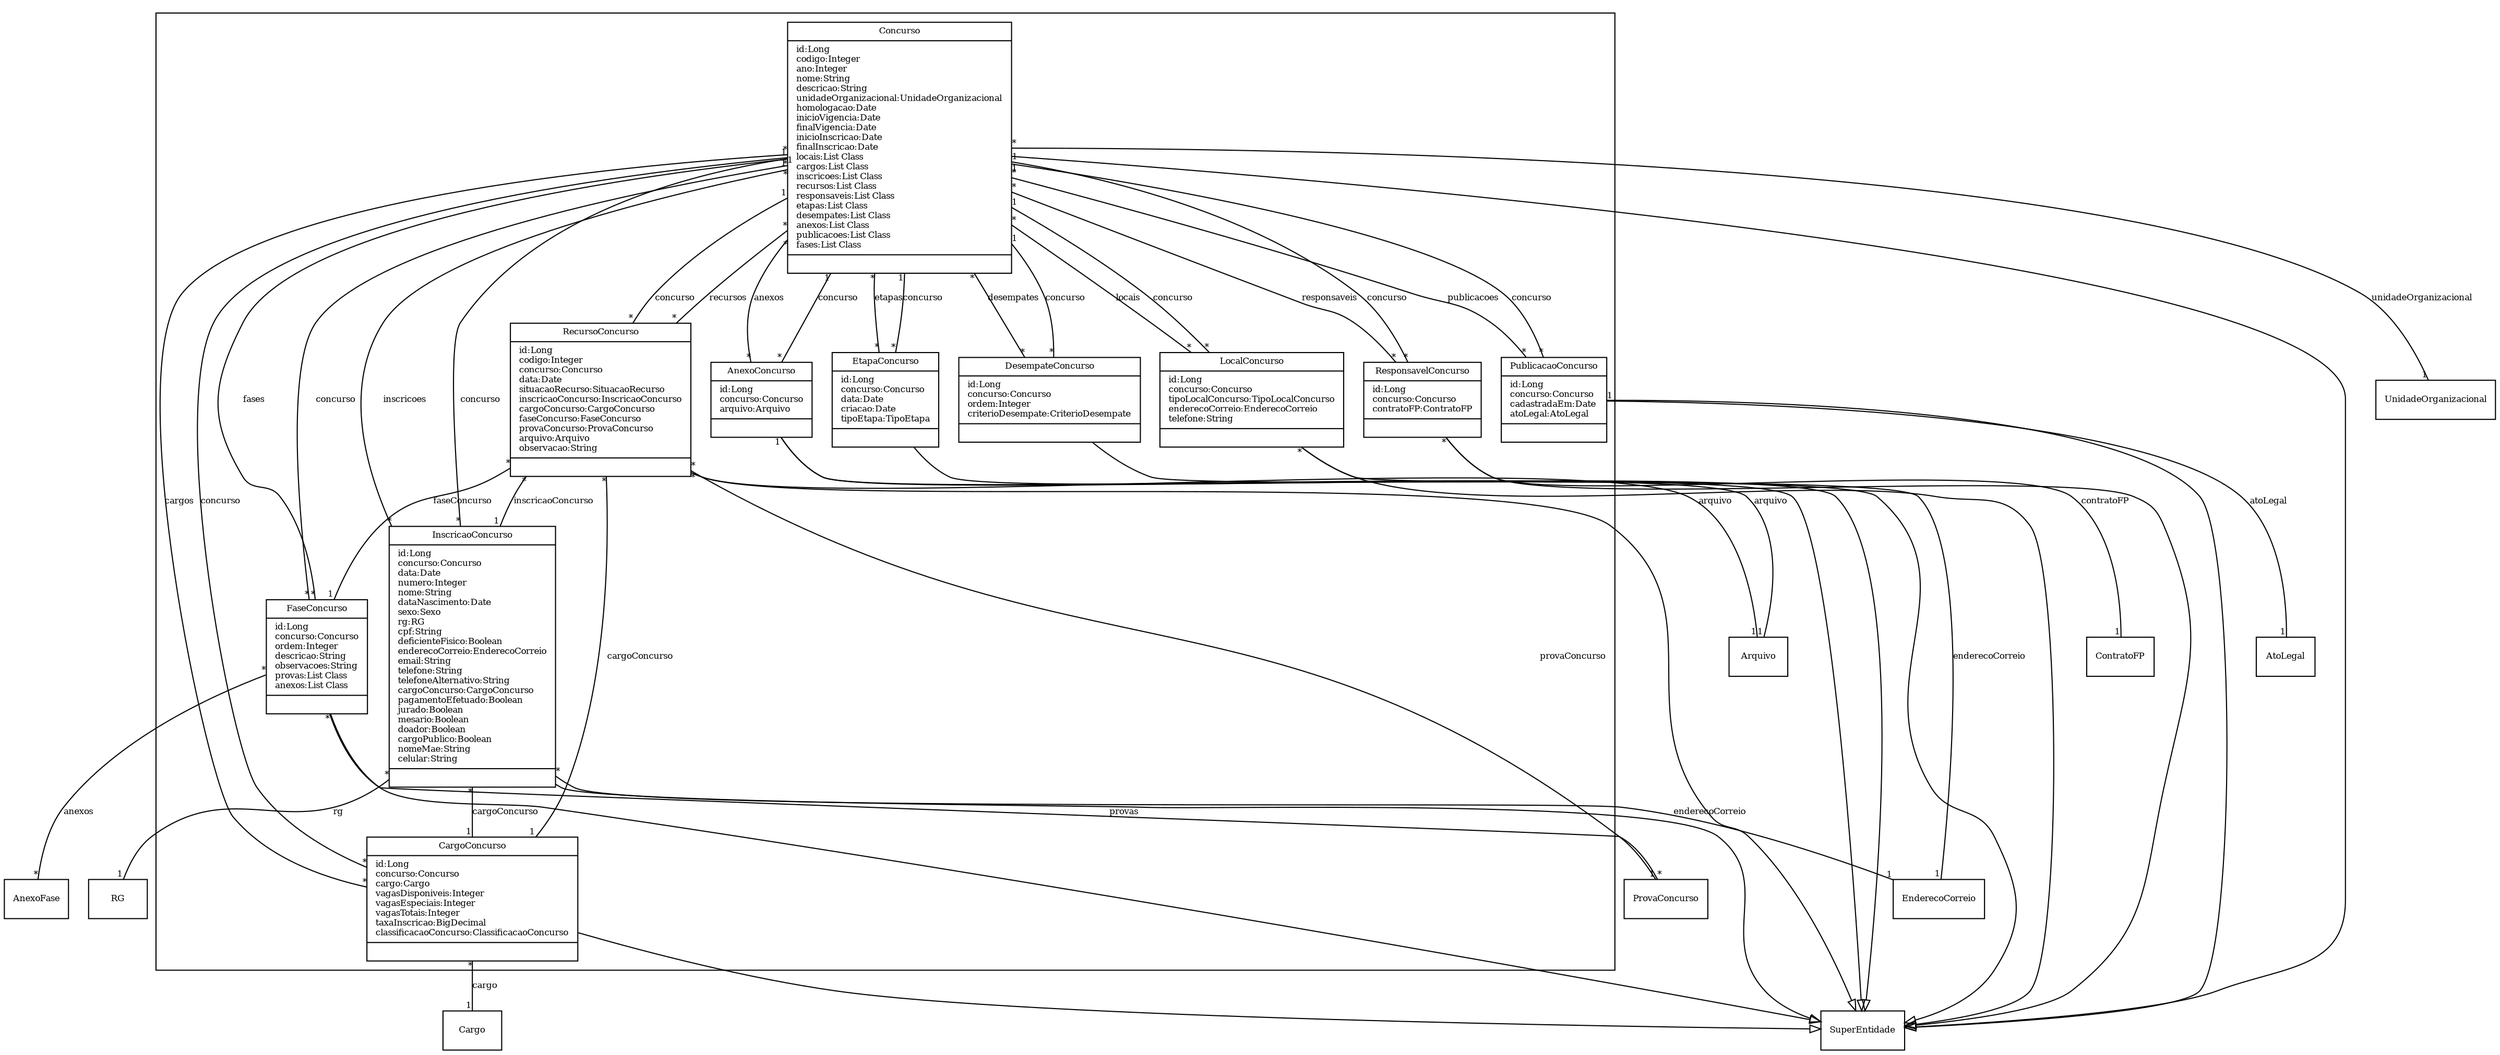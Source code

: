 digraph G{
fontname = "Times-Roman"
fontsize = 8

node [
        fontname = "Times-Roman"
        fontsize = 8
        shape = "record"
]

edge [
        fontname = "Times-Roman"
        fontsize = 8
]

subgraph clusterCONCURSOS
{
Concurso [label = "{Concurso|id:Long\lcodigo:Integer\lano:Integer\lnome:String\ldescricao:String\lunidadeOrganizacional:UnidadeOrganizacional\lhomologacao:Date\linicioVigencia:Date\lfinalVigencia:Date\linicioInscricao:Date\lfinalInscricao:Date\llocais:List Class\lcargos:List Class\linscricoes:List Class\lrecursos:List Class\lresponsaveis:List Class\letapas:List Class\ldesempates:List Class\lanexos:List Class\lpublicacoes:List Class\lfases:List Class\l|\l}"]
LocalConcurso [label = "{LocalConcurso|id:Long\lconcurso:Concurso\ltipoLocalConcurso:TipoLocalConcurso\lenderecoCorreio:EnderecoCorreio\ltelefone:String\l|\l}"]
CargoConcurso [label = "{CargoConcurso|id:Long\lconcurso:Concurso\lcargo:Cargo\lvagasDisponiveis:Integer\lvagasEspeciais:Integer\lvagasTotais:Integer\ltaxaInscricao:BigDecimal\lclassificacaoConcurso:ClassificacaoConcurso\l|\l}"]
InscricaoConcurso [label = "{InscricaoConcurso|id:Long\lconcurso:Concurso\ldata:Date\lnumero:Integer\lnome:String\ldataNascimento:Date\lsexo:Sexo\lrg:RG\lcpf:String\ldeficienteFisico:Boolean\lenderecoCorreio:EnderecoCorreio\lemail:String\ltelefone:String\ltelefoneAlternativo:String\lcargoConcurso:CargoConcurso\lpagamentoEfetuado:Boolean\ljurado:Boolean\lmesario:Boolean\ldoador:Boolean\lcargoPublico:Boolean\lnomeMae:String\lcelular:String\l|\l}"]
RecursoConcurso [label = "{RecursoConcurso|id:Long\lcodigo:Integer\lconcurso:Concurso\ldata:Date\lsituacaoRecurso:SituacaoRecurso\linscricaoConcurso:InscricaoConcurso\lcargoConcurso:CargoConcurso\lfaseConcurso:FaseConcurso\lprovaConcurso:ProvaConcurso\larquivo:Arquivo\lobservacao:String\l|\l}"]
ResponsavelConcurso [label = "{ResponsavelConcurso|id:Long\lconcurso:Concurso\lcontratoFP:ContratoFP\l|\l}"]
EtapaConcurso [label = "{EtapaConcurso|id:Long\lconcurso:Concurso\ldata:Date\lcriacao:Date\ltipoEtapa:TipoEtapa\l|\l}"]
DesempateConcurso [label = "{DesempateConcurso|id:Long\lconcurso:Concurso\lordem:Integer\lcriterioDesempate:CriterioDesempate\l|\l}"]
AnexoConcurso [label = "{AnexoConcurso|id:Long\lconcurso:Concurso\larquivo:Arquivo\l|\l}"]
PublicacaoConcurso [label = "{PublicacaoConcurso|id:Long\lconcurso:Concurso\lcadastradaEm:Date\latoLegal:AtoLegal\l|\l}"]
FaseConcurso [label = "{FaseConcurso|id:Long\lconcurso:Concurso\lordem:Integer\ldescricao:String\lobservacoes:String\lprovas:List Class\lanexos:List Class\l|\l}"]
}
edge [arrowhead = "none" headlabel = "1" taillabel = "*"] Concurso -> UnidadeOrganizacional [label = "unidadeOrganizacional"]
edge [arrowhead = "none" headlabel = "*" taillabel = "*"] Concurso -> LocalConcurso [label = "locais"]
edge [arrowhead = "none" headlabel = "*" taillabel = "*"] Concurso -> CargoConcurso [label = "cargos"]
edge [arrowhead = "none" headlabel = "*" taillabel = "*"] Concurso -> InscricaoConcurso [label = "inscricoes"]
edge [arrowhead = "none" headlabel = "*" taillabel = "*"] Concurso -> RecursoConcurso [label = "recursos"]
edge [arrowhead = "none" headlabel = "*" taillabel = "*"] Concurso -> ResponsavelConcurso [label = "responsaveis"]
edge [arrowhead = "none" headlabel = "*" taillabel = "*"] Concurso -> EtapaConcurso [label = "etapas"]
edge [arrowhead = "none" headlabel = "*" taillabel = "*"] Concurso -> DesempateConcurso [label = "desempates"]
edge [arrowhead = "none" headlabel = "*" taillabel = "*"] Concurso -> AnexoConcurso [label = "anexos"]
edge [arrowhead = "none" headlabel = "*" taillabel = "*"] Concurso -> PublicacaoConcurso [label = "publicacoes"]
edge [arrowhead = "none" headlabel = "*" taillabel = "*"] Concurso -> FaseConcurso [label = "fases"]
edge [ arrowhead = "empty" headlabel = "" taillabel = ""] Concurso -> SuperEntidade
edge [arrowhead = "none" headlabel = "1" taillabel = "*"] LocalConcurso -> Concurso [label = "concurso"]
edge [arrowhead = "none" headlabel = "1" taillabel = "*"] LocalConcurso -> EnderecoCorreio [label = "enderecoCorreio"]
edge [ arrowhead = "empty" headlabel = "" taillabel = ""] LocalConcurso -> SuperEntidade
edge [arrowhead = "none" headlabel = "1" taillabel = "*"] CargoConcurso -> Concurso [label = "concurso"]
edge [arrowhead = "none" headlabel = "1" taillabel = "*"] CargoConcurso -> Cargo [label = "cargo"]
edge [ arrowhead = "empty" headlabel = "" taillabel = ""] CargoConcurso -> SuperEntidade
edge [arrowhead = "none" headlabel = "1" taillabel = "*"] InscricaoConcurso -> Concurso [label = "concurso"]
edge [arrowhead = "none" headlabel = "1" taillabel = "*"] InscricaoConcurso -> RG [label = "rg"]
edge [arrowhead = "none" headlabel = "1" taillabel = "*"] InscricaoConcurso -> EnderecoCorreio [label = "enderecoCorreio"]
edge [arrowhead = "none" headlabel = "1" taillabel = "*"] InscricaoConcurso -> CargoConcurso [label = "cargoConcurso"]
edge [ arrowhead = "empty" headlabel = "" taillabel = ""] InscricaoConcurso -> SuperEntidade
edge [arrowhead = "none" headlabel = "1" taillabel = "*"] RecursoConcurso -> Concurso [label = "concurso"]
edge [arrowhead = "none" headlabel = "1" taillabel = "*"] RecursoConcurso -> InscricaoConcurso [label = "inscricaoConcurso"]
edge [arrowhead = "none" headlabel = "1" taillabel = "*"] RecursoConcurso -> CargoConcurso [label = "cargoConcurso"]
edge [arrowhead = "none" headlabel = "1" taillabel = "*"] RecursoConcurso -> FaseConcurso [label = "faseConcurso"]
edge [arrowhead = "none" headlabel = "1" taillabel = "*"] RecursoConcurso -> ProvaConcurso [label = "provaConcurso"]
edge [arrowhead = "none" headlabel = "1" taillabel = "*"] RecursoConcurso -> Arquivo [label = "arquivo"]
edge [ arrowhead = "empty" headlabel = "" taillabel = ""] RecursoConcurso -> SuperEntidade
edge [arrowhead = "none" headlabel = "1" taillabel = "*"] ResponsavelConcurso -> Concurso [label = "concurso"]
edge [arrowhead = "none" headlabel = "1" taillabel = "*"] ResponsavelConcurso -> ContratoFP [label = "contratoFP"]
edge [ arrowhead = "empty" headlabel = "" taillabel = ""] ResponsavelConcurso -> SuperEntidade
edge [arrowhead = "none" headlabel = "1" taillabel = "*"] EtapaConcurso -> Concurso [label = "concurso"]
edge [ arrowhead = "empty" headlabel = "" taillabel = ""] EtapaConcurso -> SuperEntidade
edge [arrowhead = "none" headlabel = "1" taillabel = "*"] DesempateConcurso -> Concurso [label = "concurso"]
edge [ arrowhead = "empty" headlabel = "" taillabel = ""] DesempateConcurso -> SuperEntidade
edge [arrowhead = "none" headlabel = "1" taillabel = "*"] AnexoConcurso -> Concurso [label = "concurso"]
edge [arrowhead = "none" headlabel = "1" taillabel = "1"] AnexoConcurso -> Arquivo [label = "arquivo"]
edge [ arrowhead = "empty" headlabel = "" taillabel = ""] AnexoConcurso -> SuperEntidade
edge [arrowhead = "none" headlabel = "1" taillabel = "*"] PublicacaoConcurso -> Concurso [label = "concurso"]
edge [arrowhead = "none" headlabel = "1" taillabel = "1"] PublicacaoConcurso -> AtoLegal [label = "atoLegal"]
edge [ arrowhead = "empty" headlabel = "" taillabel = ""] PublicacaoConcurso -> SuperEntidade
edge [arrowhead = "none" headlabel = "1" taillabel = "*"] FaseConcurso -> Concurso [label = "concurso"]
edge [arrowhead = "none" headlabel = "*" taillabel = "*"] FaseConcurso -> ProvaConcurso [label = "provas"]
edge [arrowhead = "none" headlabel = "*" taillabel = "*"] FaseConcurso -> AnexoFase [label = "anexos"]
edge [ arrowhead = "empty" headlabel = "" taillabel = ""] FaseConcurso -> SuperEntidade
}
